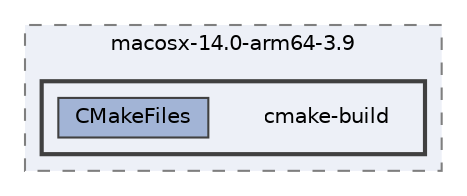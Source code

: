 digraph "/Users/yjack/GitHub/SimEvo/_skbuild/macosx-14.0-arm64-3.9/cmake-build"
{
 // LATEX_PDF_SIZE
  bgcolor="transparent";
  edge [fontname=Helvetica,fontsize=10,labelfontname=Helvetica,labelfontsize=10];
  node [fontname=Helvetica,fontsize=10,shape=box,height=0.2,width=0.4];
  compound=true
  subgraph clusterdir_001dec84c4d709f14eb6bfe50713d0fa {
    graph [ bgcolor="#edf0f7", pencolor="grey50", label="macosx-14.0-arm64-3.9", fontname=Helvetica,fontsize=10 style="filled,dashed", URL="dir_001dec84c4d709f14eb6bfe50713d0fa.html",tooltip=""]
  subgraph clusterdir_1d9a876537b3738b6fd15e90c4411dcd {
    graph [ bgcolor="#edf0f7", pencolor="grey25", label="", fontname=Helvetica,fontsize=10 style="filled,bold", URL="dir_1d9a876537b3738b6fd15e90c4411dcd.html",tooltip=""]
    dir_1d9a876537b3738b6fd15e90c4411dcd [shape=plaintext, label="cmake-build"];
  dir_d9b5e0061e4b12b9c99280c5eef1abdc [label="CMakeFiles", fillcolor="#a2b4d6", color="grey25", style="filled", URL="dir_d9b5e0061e4b12b9c99280c5eef1abdc.html",tooltip=""];
  }
  }
}
